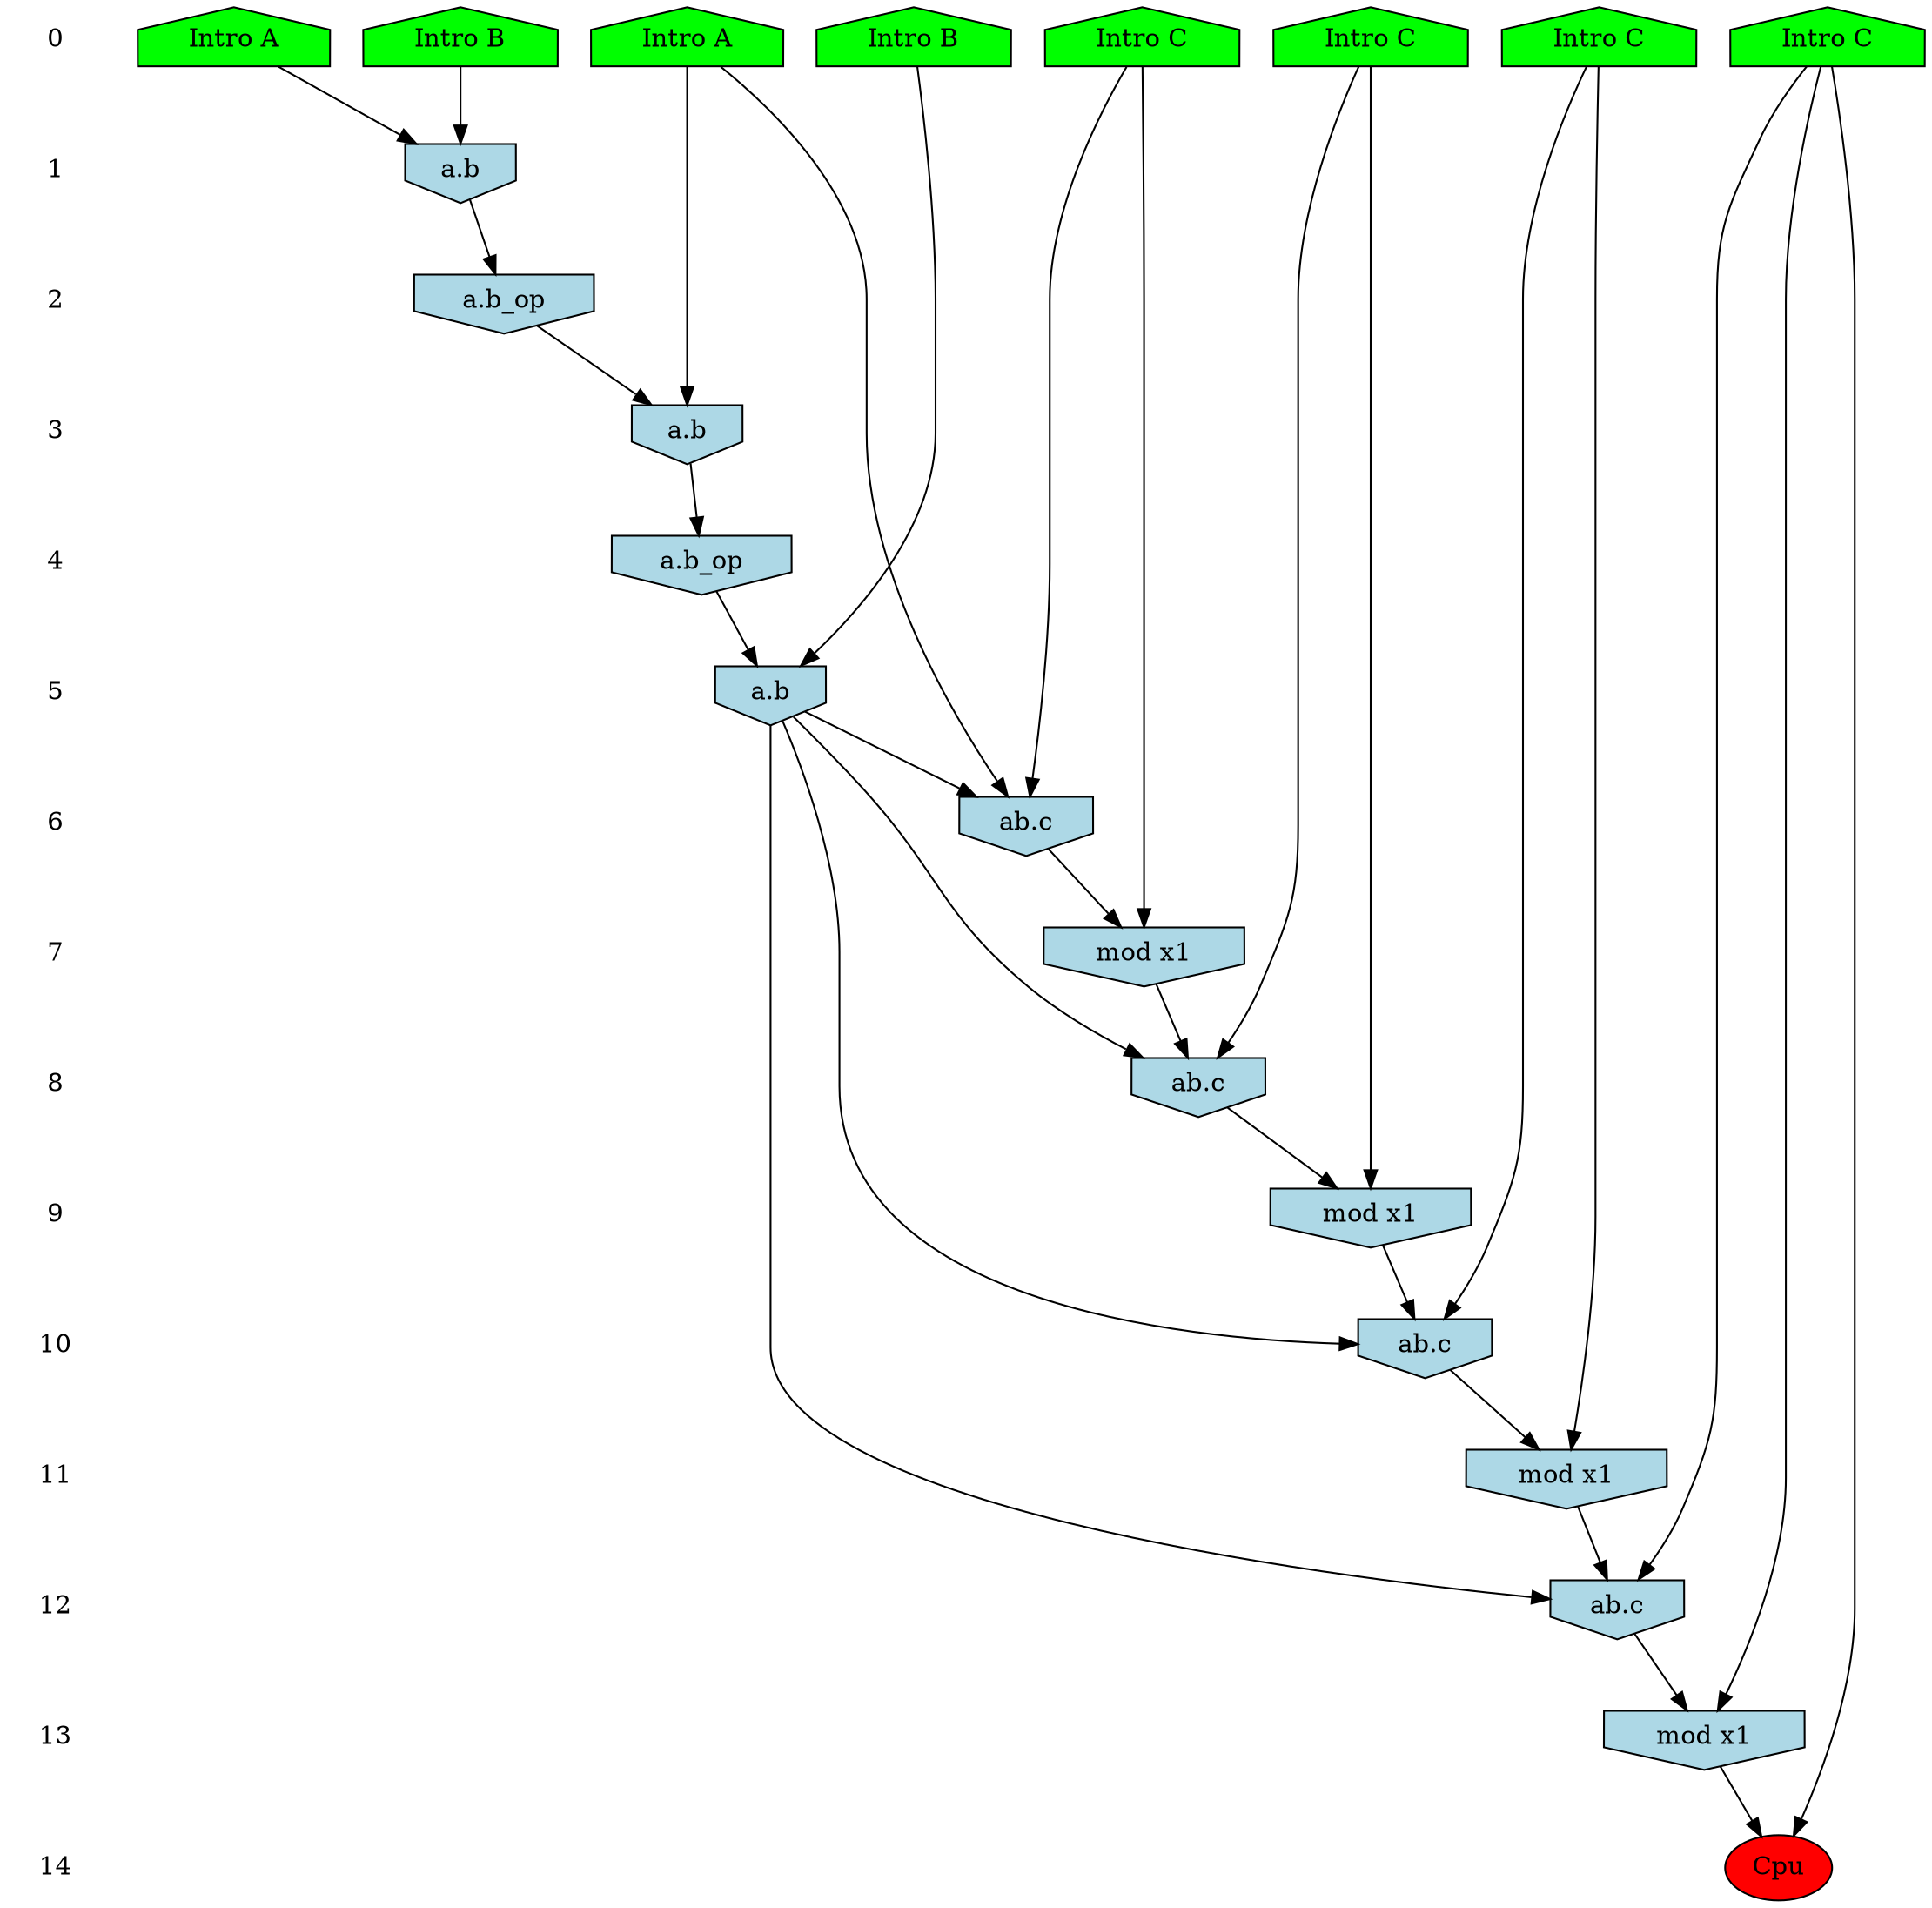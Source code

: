/* Compression of 1 causal flows obtained in average at 1.748520E+01 t.u */
/* Compressed causal flows were: [3085] */
digraph G{
 ranksep=.5 ; 
{ rank = same ; "0" [shape=plaintext] ; node_1 [label ="Intro B", shape=house, style=filled, fillcolor=green] ;
node_2 [label ="Intro B", shape=house, style=filled, fillcolor=green] ;
node_3 [label ="Intro A", shape=house, style=filled, fillcolor=green] ;
node_4 [label ="Intro A", shape=house, style=filled, fillcolor=green] ;
node_5 [label ="Intro C", shape=house, style=filled, fillcolor=green] ;
node_6 [label ="Intro C", shape=house, style=filled, fillcolor=green] ;
node_7 [label ="Intro C", shape=house, style=filled, fillcolor=green] ;
node_8 [label ="Intro C", shape=house, style=filled, fillcolor=green] ;
}
{ rank = same ; "1" [shape=plaintext] ; node_9 [label="a.b", shape=invhouse, style=filled, fillcolor = lightblue] ;
}
{ rank = same ; "2" [shape=plaintext] ; node_10 [label="a.b_op", shape=invhouse, style=filled, fillcolor = lightblue] ;
}
{ rank = same ; "3" [shape=plaintext] ; node_11 [label="a.b", shape=invhouse, style=filled, fillcolor = lightblue] ;
}
{ rank = same ; "4" [shape=plaintext] ; node_12 [label="a.b_op", shape=invhouse, style=filled, fillcolor = lightblue] ;
}
{ rank = same ; "5" [shape=plaintext] ; node_13 [label="a.b", shape=invhouse, style=filled, fillcolor = lightblue] ;
}
{ rank = same ; "6" [shape=plaintext] ; node_14 [label="ab.c", shape=invhouse, style=filled, fillcolor = lightblue] ;
}
{ rank = same ; "7" [shape=plaintext] ; node_15 [label="mod x1", shape=invhouse, style=filled, fillcolor = lightblue] ;
}
{ rank = same ; "8" [shape=plaintext] ; node_16 [label="ab.c", shape=invhouse, style=filled, fillcolor = lightblue] ;
}
{ rank = same ; "9" [shape=plaintext] ; node_17 [label="mod x1", shape=invhouse, style=filled, fillcolor = lightblue] ;
}
{ rank = same ; "10" [shape=plaintext] ; node_18 [label="ab.c", shape=invhouse, style=filled, fillcolor = lightblue] ;
}
{ rank = same ; "11" [shape=plaintext] ; node_19 [label="mod x1", shape=invhouse, style=filled, fillcolor = lightblue] ;
}
{ rank = same ; "12" [shape=plaintext] ; node_20 [label="ab.c", shape=invhouse, style=filled, fillcolor = lightblue] ;
}
{ rank = same ; "13" [shape=plaintext] ; node_21 [label="mod x1", shape=invhouse, style=filled, fillcolor = lightblue] ;
}
{ rank = same ; "14" [shape=plaintext] ; node_22 [label ="Cpu", style=filled, fillcolor=red] ;
}
"0" -> "1" [style="invis"]; 
"1" -> "2" [style="invis"]; 
"2" -> "3" [style="invis"]; 
"3" -> "4" [style="invis"]; 
"4" -> "5" [style="invis"]; 
"5" -> "6" [style="invis"]; 
"6" -> "7" [style="invis"]; 
"7" -> "8" [style="invis"]; 
"8" -> "9" [style="invis"]; 
"9" -> "10" [style="invis"]; 
"10" -> "11" [style="invis"]; 
"11" -> "12" [style="invis"]; 
"12" -> "13" [style="invis"]; 
"13" -> "14" [style="invis"]; 
node_2 -> node_9
node_4 -> node_9
node_9 -> node_10
node_3 -> node_11
node_10 -> node_11
node_11 -> node_12
node_1 -> node_13
node_12 -> node_13
node_3 -> node_14
node_6 -> node_14
node_13 -> node_14
node_6 -> node_15
node_14 -> node_15
node_8 -> node_16
node_13 -> node_16
node_15 -> node_16
node_8 -> node_17
node_16 -> node_17
node_7 -> node_18
node_13 -> node_18
node_17 -> node_18
node_7 -> node_19
node_18 -> node_19
node_5 -> node_20
node_13 -> node_20
node_19 -> node_20
node_5 -> node_21
node_20 -> node_21
node_5 -> node_22
node_21 -> node_22
}
/*
 Dot generation time: 0.000114
*/
